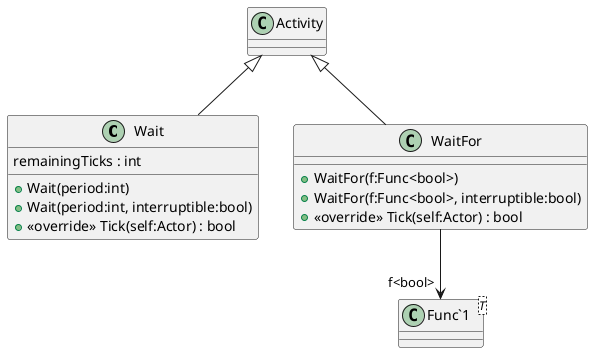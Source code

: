 @startuml
class Wait {
    remainingTicks : int
    + Wait(period:int)
    + Wait(period:int, interruptible:bool)
    + <<override>> Tick(self:Actor) : bool
}
class WaitFor {
    + WaitFor(f:Func<bool>)
    + WaitFor(f:Func<bool>, interruptible:bool)
    + <<override>> Tick(self:Actor) : bool
}
class "Func`1"<T> {
}
Activity <|-- Wait
Activity <|-- WaitFor
WaitFor --> "f<bool>" "Func`1"
@enduml

